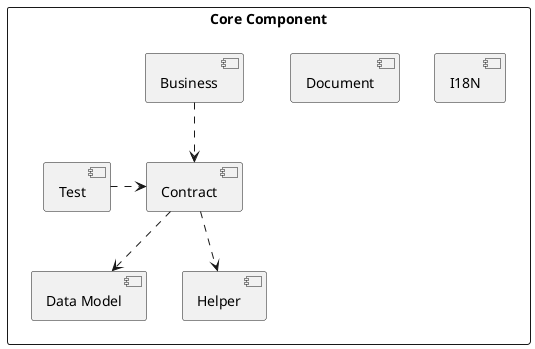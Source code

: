 @startuml
skinparam shadowing false
rectangle "Core Component" as coreComponent {

    together {
        component "I18N" as i18n
        component "Document" as document
    }

    together {
        component "Data Model" as dataModel
        component "Helper" as helper
        component "Test" as test
        component "Contract" as contract
        component "Business" as business
    }

    contract ..> dataModel
    contract ..> helper
    business ..> contract
    test .right.> contract
}
@enduml